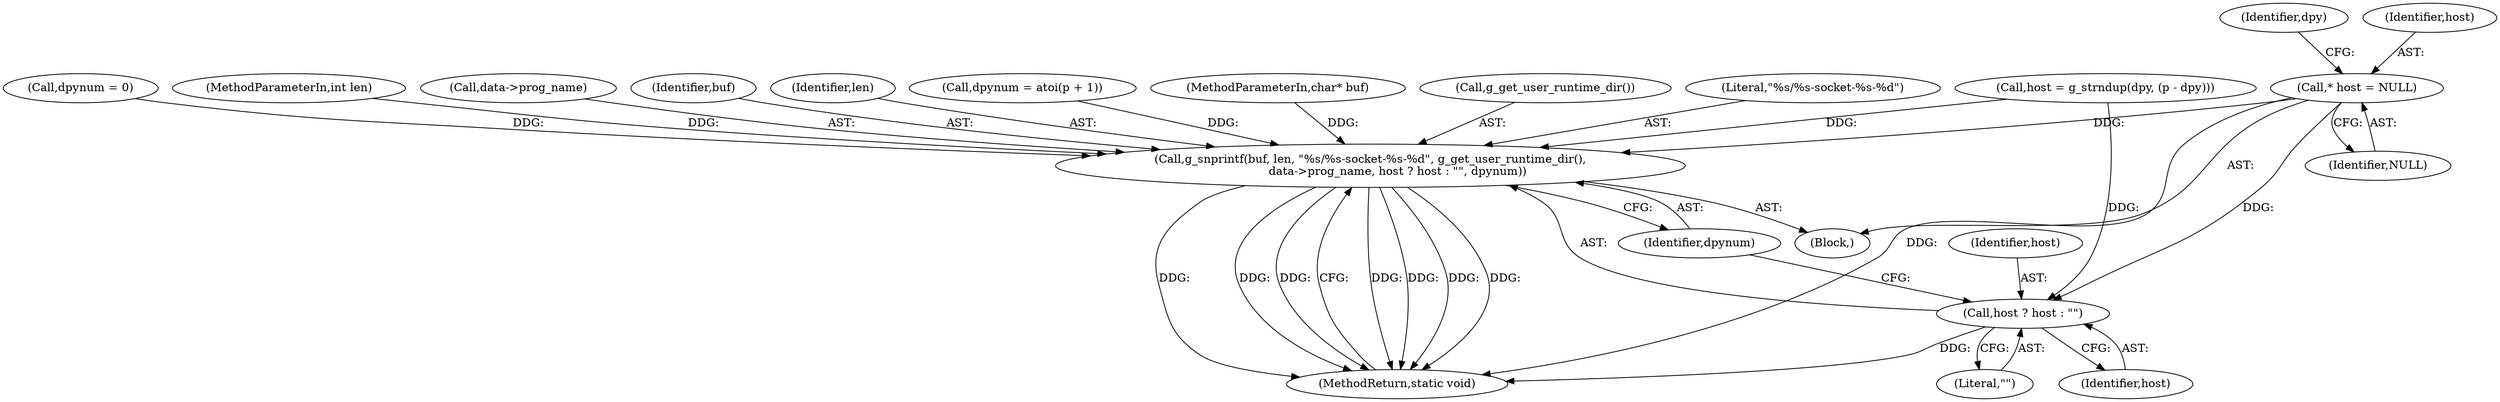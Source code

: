 digraph "0_lxde_bc8c3d871e9ecc67c47ff002b68cf049793faf08@pointer" {
"1000111" [label="(Call,* host = NULL)"];
"1000141" [label="(Call,g_snprintf(buf, len, \"%s/%s-socket-%s-%d\", g_get_user_runtime_dir(),\n               data->prog_name, host ? host : \"\", dpynum))"];
"1000149" [label="(Call,host ? host : \"\")"];
"1000104" [label="(Block,)"];
"1000138" [label="(Call,dpynum = 0)"];
"1000150" [label="(Identifier,host)"];
"1000103" [label="(MethodParameterIn,int len)"];
"1000116" [label="(Identifier,dpy)"];
"1000146" [label="(Call,data->prog_name)"];
"1000111" [label="(Call,* host = NULL)"];
"1000142" [label="(Identifier,buf)"];
"1000143" [label="(Identifier,len)"];
"1000154" [label="(MethodReturn,static void)"];
"1000131" [label="(Call,dpynum = atoi(p + 1))"];
"1000149" [label="(Call,host ? host : \"\")"];
"1000102" [label="(MethodParameterIn,char* buf)"];
"1000113" [label="(Identifier,NULL)"];
"1000141" [label="(Call,g_snprintf(buf, len, \"%s/%s-socket-%s-%d\", g_get_user_runtime_dir(),\n               data->prog_name, host ? host : \"\", dpynum))"];
"1000112" [label="(Identifier,host)"];
"1000153" [label="(Identifier,dpynum)"];
"1000151" [label="(Identifier,host)"];
"1000145" [label="(Call,g_get_user_runtime_dir())"];
"1000152" [label="(Literal,\"\")"];
"1000144" [label="(Literal,\"%s/%s-socket-%s-%d\")"];
"1000124" [label="(Call,host = g_strndup(dpy, (p - dpy)))"];
"1000111" -> "1000104"  [label="AST: "];
"1000111" -> "1000113"  [label="CFG: "];
"1000112" -> "1000111"  [label="AST: "];
"1000113" -> "1000111"  [label="AST: "];
"1000116" -> "1000111"  [label="CFG: "];
"1000111" -> "1000154"  [label="DDG: "];
"1000111" -> "1000141"  [label="DDG: "];
"1000111" -> "1000149"  [label="DDG: "];
"1000141" -> "1000104"  [label="AST: "];
"1000141" -> "1000153"  [label="CFG: "];
"1000142" -> "1000141"  [label="AST: "];
"1000143" -> "1000141"  [label="AST: "];
"1000144" -> "1000141"  [label="AST: "];
"1000145" -> "1000141"  [label="AST: "];
"1000146" -> "1000141"  [label="AST: "];
"1000149" -> "1000141"  [label="AST: "];
"1000153" -> "1000141"  [label="AST: "];
"1000154" -> "1000141"  [label="CFG: "];
"1000141" -> "1000154"  [label="DDG: "];
"1000141" -> "1000154"  [label="DDG: "];
"1000141" -> "1000154"  [label="DDG: "];
"1000141" -> "1000154"  [label="DDG: "];
"1000141" -> "1000154"  [label="DDG: "];
"1000141" -> "1000154"  [label="DDG: "];
"1000141" -> "1000154"  [label="DDG: "];
"1000102" -> "1000141"  [label="DDG: "];
"1000103" -> "1000141"  [label="DDG: "];
"1000124" -> "1000141"  [label="DDG: "];
"1000131" -> "1000141"  [label="DDG: "];
"1000138" -> "1000141"  [label="DDG: "];
"1000149" -> "1000151"  [label="CFG: "];
"1000149" -> "1000152"  [label="CFG: "];
"1000150" -> "1000149"  [label="AST: "];
"1000151" -> "1000149"  [label="AST: "];
"1000152" -> "1000149"  [label="AST: "];
"1000153" -> "1000149"  [label="CFG: "];
"1000149" -> "1000154"  [label="DDG: "];
"1000124" -> "1000149"  [label="DDG: "];
}
